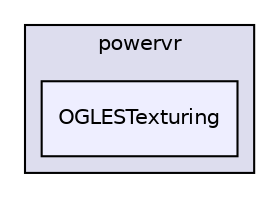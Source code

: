 digraph "PVR/SDK_3.4/Examples/Beginner/03_Texturing/OGLES/Build/Android/src/com/powervr/OGLESTexturing" {
  compound=true
  node [ fontsize="10", fontname="Helvetica"];
  edge [ labelfontsize="10", labelfontname="Helvetica"];
  subgraph clusterdir_c7b58bf65a3c3b1dc1a6e5532952d877 {
    graph [ bgcolor="#ddddee", pencolor="black", label="powervr" fontname="Helvetica", fontsize="10", URL="dir_c7b58bf65a3c3b1dc1a6e5532952d877.html"]
  dir_085999345f146b6c789ac6c0413671a3 [shape=box, label="OGLESTexturing", style="filled", fillcolor="#eeeeff", pencolor="black", URL="dir_085999345f146b6c789ac6c0413671a3.html"];
  }
}

